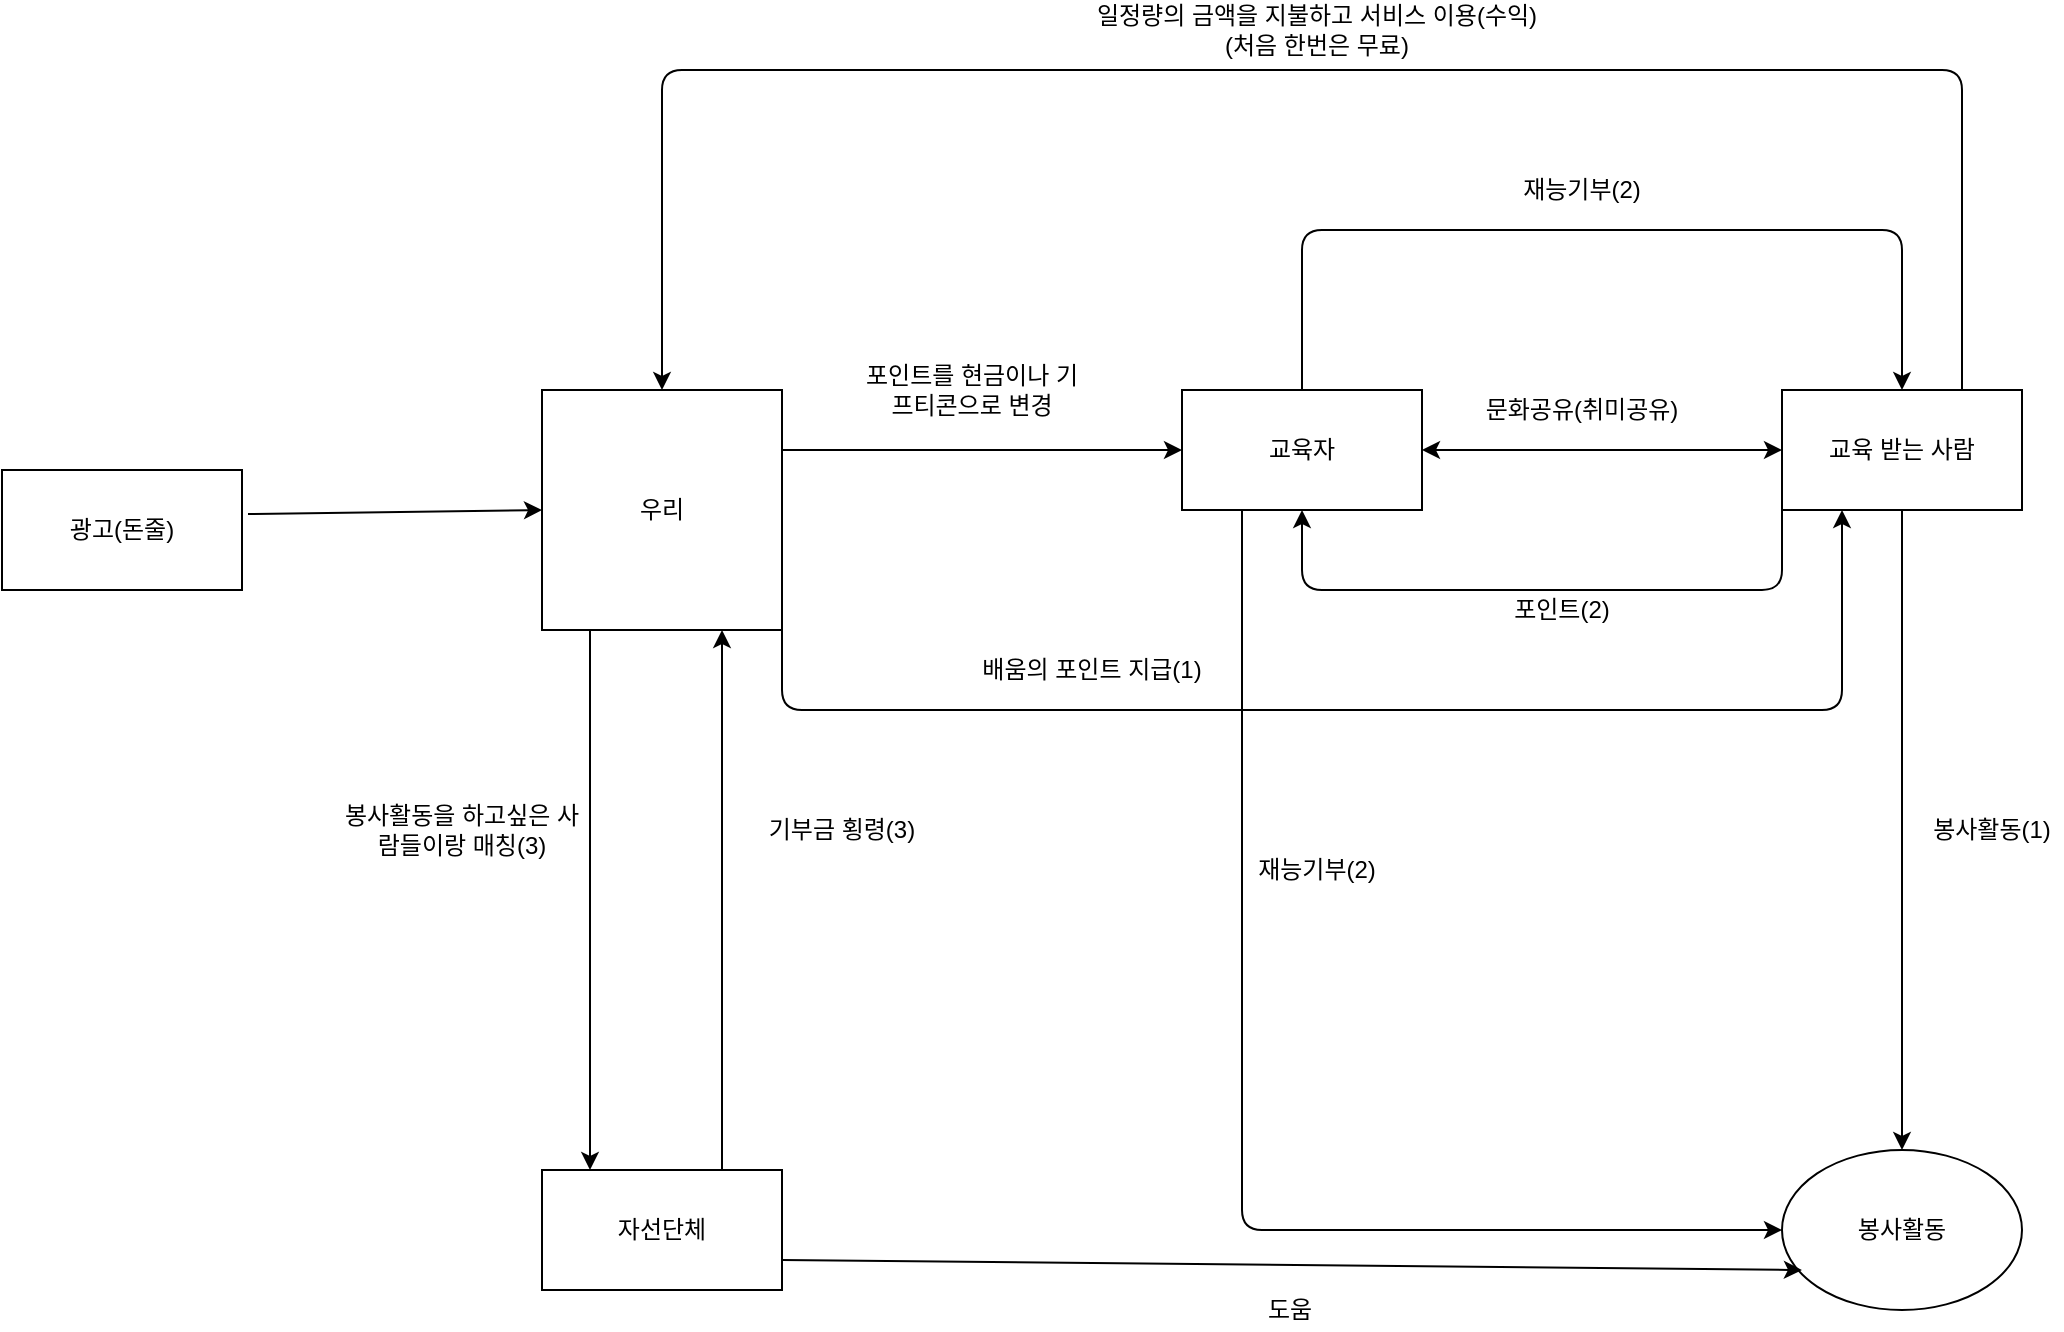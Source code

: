 <mxfile version="12.4.2" type="google" pages="1"><diagram id="HdoyKnM-oMoKufFEgbW2" name="페이지-1"><mxGraphModel dx="2249" dy="762" grid="1" gridSize="10" guides="1" tooltips="1" connect="1" arrows="1" fold="1" page="1" pageScale="1" pageWidth="827" pageHeight="1169" math="0" shadow="0"><root><mxCell id="0"/><mxCell id="1" parent="0"/><mxCell id="0tw2NdBBBFRkMkKv9vgZ-2" value="교육자" style="rounded=0;whiteSpace=wrap;html=1;" vertex="1" parent="1"><mxGeometry x="360" y="280" width="120" height="60" as="geometry"/></mxCell><mxCell id="0tw2NdBBBFRkMkKv9vgZ-3" value="교육 받는 사람" style="rounded=0;whiteSpace=wrap;html=1;" vertex="1" parent="1"><mxGeometry x="660" y="280" width="120" height="60" as="geometry"/></mxCell><mxCell id="0tw2NdBBBFRkMkKv9vgZ-4" value="우리" style="whiteSpace=wrap;html=1;aspect=fixed;" vertex="1" parent="1"><mxGeometry x="40" y="280" width="120" height="120" as="geometry"/></mxCell><mxCell id="0tw2NdBBBFRkMkKv9vgZ-5" value="봉사활동" style="ellipse;whiteSpace=wrap;html=1;" vertex="1" parent="1"><mxGeometry x="660" y="660" width="120" height="80" as="geometry"/></mxCell><mxCell id="0tw2NdBBBFRkMkKv9vgZ-8" value="" style="endArrow=classic;html=1;entryX=0.5;entryY=0;entryDx=0;entryDy=0;" edge="1" parent="1" target="0tw2NdBBBFRkMkKv9vgZ-5"><mxGeometry width="50" height="50" relative="1" as="geometry"><mxPoint x="720" y="340" as="sourcePoint"/><mxPoint x="753" y="510" as="targetPoint"/></mxGeometry></mxCell><mxCell id="0tw2NdBBBFRkMkKv9vgZ-9" value="봉사활동(1)" style="text;html=1;strokeColor=none;fillColor=none;align=center;verticalAlign=middle;whiteSpace=wrap;rounded=0;" vertex="1" parent="1"><mxGeometry x="730" y="490" width="70" height="20" as="geometry"/></mxCell><mxCell id="0tw2NdBBBFRkMkKv9vgZ-12" value="" style="endArrow=classic;html=1;exitX=0;exitY=1;exitDx=0;exitDy=0;entryX=0.5;entryY=1;entryDx=0;entryDy=0;" edge="1" parent="1" source="0tw2NdBBBFRkMkKv9vgZ-3" target="0tw2NdBBBFRkMkKv9vgZ-2"><mxGeometry width="50" height="50" relative="1" as="geometry"><mxPoint x="40" y="810" as="sourcePoint"/><mxPoint x="440" y="200" as="targetPoint"/><Array as="points"><mxPoint x="660" y="380"/><mxPoint x="420" y="380"/></Array></mxGeometry></mxCell><mxCell id="0tw2NdBBBFRkMkKv9vgZ-13" value="" style="endArrow=classic;html=1;entryX=0.5;entryY=0;entryDx=0;entryDy=0;exitX=0.5;exitY=0;exitDx=0;exitDy=0;" edge="1" parent="1" source="0tw2NdBBBFRkMkKv9vgZ-2" target="0tw2NdBBBFRkMkKv9vgZ-3"><mxGeometry width="50" height="50" relative="1" as="geometry"><mxPoint x="40" y="810" as="sourcePoint"/><mxPoint x="90" y="760" as="targetPoint"/><Array as="points"><mxPoint x="420" y="200"/><mxPoint x="720" y="200"/></Array></mxGeometry></mxCell><mxCell id="0tw2NdBBBFRkMkKv9vgZ-14" value="재능기부(2)" style="text;html=1;strokeColor=none;fillColor=none;align=center;verticalAlign=middle;whiteSpace=wrap;rounded=0;" vertex="1" parent="1"><mxGeometry x="525" y="170" width="70" height="20" as="geometry"/></mxCell><mxCell id="0tw2NdBBBFRkMkKv9vgZ-15" value="포인트(2)" style="text;html=1;strokeColor=none;fillColor=none;align=center;verticalAlign=middle;whiteSpace=wrap;rounded=0;" vertex="1" parent="1"><mxGeometry x="520" y="380" width="60" height="20" as="geometry"/></mxCell><mxCell id="0tw2NdBBBFRkMkKv9vgZ-16" value="" style="endArrow=classic;startArrow=classic;html=1;entryX=0;entryY=0.5;entryDx=0;entryDy=0;exitX=1;exitY=0.5;exitDx=0;exitDy=0;" edge="1" parent="1" source="0tw2NdBBBFRkMkKv9vgZ-2" target="0tw2NdBBBFRkMkKv9vgZ-3"><mxGeometry width="50" height="50" relative="1" as="geometry"><mxPoint x="40" y="810" as="sourcePoint"/><mxPoint x="90" y="760" as="targetPoint"/></mxGeometry></mxCell><mxCell id="0tw2NdBBBFRkMkKv9vgZ-17" value="문화공유(취미공유)" style="text;html=1;strokeColor=none;fillColor=none;align=center;verticalAlign=middle;whiteSpace=wrap;rounded=0;" vertex="1" parent="1"><mxGeometry x="505" y="280" width="110" height="20" as="geometry"/></mxCell><mxCell id="0tw2NdBBBFRkMkKv9vgZ-19" value="" style="endArrow=classic;html=1;exitX=0.25;exitY=1;exitDx=0;exitDy=0;entryX=0;entryY=0.5;entryDx=0;entryDy=0;" edge="1" parent="1" source="0tw2NdBBBFRkMkKv9vgZ-2" target="0tw2NdBBBFRkMkKv9vgZ-5"><mxGeometry width="50" height="50" relative="1" as="geometry"><mxPoint x="40" y="810" as="sourcePoint"/><mxPoint x="90" y="760" as="targetPoint"/><Array as="points"><mxPoint x="390" y="700"/></Array></mxGeometry></mxCell><mxCell id="0tw2NdBBBFRkMkKv9vgZ-20" value="재능기부(2)" style="text;html=1;strokeColor=none;fillColor=none;align=center;verticalAlign=middle;whiteSpace=wrap;rounded=0;" vertex="1" parent="1"><mxGeometry x="395" y="510" width="65" height="20" as="geometry"/></mxCell><mxCell id="0tw2NdBBBFRkMkKv9vgZ-21" value="" style="endArrow=classic;html=1;entryX=0;entryY=0.5;entryDx=0;entryDy=0;exitX=1;exitY=0.25;exitDx=0;exitDy=0;" edge="1" parent="1" source="0tw2NdBBBFRkMkKv9vgZ-4" target="0tw2NdBBBFRkMkKv9vgZ-2"><mxGeometry width="50" height="50" relative="1" as="geometry"><mxPoint x="40" y="810" as="sourcePoint"/><mxPoint x="90" y="760" as="targetPoint"/></mxGeometry></mxCell><mxCell id="0tw2NdBBBFRkMkKv9vgZ-22" value="포인트를 현금이나 기프티콘으로 변경" style="text;html=1;strokeColor=none;fillColor=none;align=center;verticalAlign=middle;whiteSpace=wrap;rounded=0;" vertex="1" parent="1"><mxGeometry x="200" y="270" width="110" height="20" as="geometry"/></mxCell><mxCell id="0tw2NdBBBFRkMkKv9vgZ-23" value="" style="endArrow=classic;html=1;exitX=0.75;exitY=0;exitDx=0;exitDy=0;entryX=0.5;entryY=0;entryDx=0;entryDy=0;" edge="1" parent="1" source="0tw2NdBBBFRkMkKv9vgZ-3" target="0tw2NdBBBFRkMkKv9vgZ-4"><mxGeometry width="50" height="50" relative="1" as="geometry"><mxPoint x="40" y="810" as="sourcePoint"/><mxPoint x="90" y="760" as="targetPoint"/><Array as="points"><mxPoint x="750" y="120"/><mxPoint x="100" y="120"/></Array></mxGeometry></mxCell><mxCell id="0tw2NdBBBFRkMkKv9vgZ-24" value="일정량의 금액을 지불하고 서비스 이용(수익)&lt;br&gt;(처음 한번은 무료)" style="text;html=1;strokeColor=none;fillColor=none;align=center;verticalAlign=middle;whiteSpace=wrap;rounded=0;" vertex="1" parent="1"><mxGeometry x="305" y="90" width="245" height="20" as="geometry"/></mxCell><mxCell id="0tw2NdBBBFRkMkKv9vgZ-27" value="자선단체" style="rounded=0;whiteSpace=wrap;html=1;" vertex="1" parent="1"><mxGeometry x="40" y="670" width="120" height="60" as="geometry"/></mxCell><mxCell id="0tw2NdBBBFRkMkKv9vgZ-28" value="" style="endArrow=classic;html=1;entryX=0.2;entryY=0;entryDx=0;entryDy=0;exitX=0.2;exitY=1;exitDx=0;exitDy=0;entryPerimeter=0;exitPerimeter=0;" edge="1" parent="1" source="0tw2NdBBBFRkMkKv9vgZ-4" target="0tw2NdBBBFRkMkKv9vgZ-27"><mxGeometry width="50" height="50" relative="1" as="geometry"><mxPoint x="40" y="810" as="sourcePoint"/><mxPoint x="90" y="760" as="targetPoint"/></mxGeometry></mxCell><mxCell id="0tw2NdBBBFRkMkKv9vgZ-29" value="봉사활동을 하고싶은 사람들이랑 매칭(3)" style="text;html=1;strokeColor=none;fillColor=none;align=center;verticalAlign=middle;whiteSpace=wrap;rounded=0;" vertex="1" parent="1"><mxGeometry x="-60" y="490" width="120" height="20" as="geometry"/></mxCell><mxCell id="0tw2NdBBBFRkMkKv9vgZ-31" value="" style="endArrow=classic;html=1;entryX=0.083;entryY=0.75;entryDx=0;entryDy=0;exitX=1;exitY=0.75;exitDx=0;exitDy=0;entryPerimeter=0;" edge="1" parent="1" source="0tw2NdBBBFRkMkKv9vgZ-27" target="0tw2NdBBBFRkMkKv9vgZ-5"><mxGeometry width="50" height="50" relative="1" as="geometry"><mxPoint x="-60" y="810" as="sourcePoint"/><mxPoint x="-10" y="760" as="targetPoint"/></mxGeometry></mxCell><mxCell id="0tw2NdBBBFRkMkKv9vgZ-32" value="도움" style="text;html=1;strokeColor=none;fillColor=none;align=center;verticalAlign=middle;whiteSpace=wrap;rounded=0;" vertex="1" parent="1"><mxGeometry x="393.5" y="730" width="40" height="20" as="geometry"/></mxCell><mxCell id="0tw2NdBBBFRkMkKv9vgZ-33" value="" style="endArrow=classic;html=1;entryX=0.75;entryY=1;entryDx=0;entryDy=0;exitX=0.75;exitY=0;exitDx=0;exitDy=0;" edge="1" parent="1" source="0tw2NdBBBFRkMkKv9vgZ-27" target="0tw2NdBBBFRkMkKv9vgZ-4"><mxGeometry width="50" height="50" relative="1" as="geometry"><mxPoint x="-60" y="820" as="sourcePoint"/><mxPoint x="-10" y="770" as="targetPoint"/></mxGeometry></mxCell><mxCell id="0tw2NdBBBFRkMkKv9vgZ-34" value="기부금 횡령(3)" style="text;html=1;strokeColor=none;fillColor=none;align=center;verticalAlign=middle;whiteSpace=wrap;rounded=0;" vertex="1" parent="1"><mxGeometry x="150" y="490" width="80" height="20" as="geometry"/></mxCell><mxCell id="0tw2NdBBBFRkMkKv9vgZ-35" value="" style="endArrow=classic;html=1;entryX=0.25;entryY=1;entryDx=0;entryDy=0;exitX=1;exitY=0.5;exitDx=0;exitDy=0;" edge="1" parent="1" source="0tw2NdBBBFRkMkKv9vgZ-4" target="0tw2NdBBBFRkMkKv9vgZ-3"><mxGeometry width="50" height="50" relative="1" as="geometry"><mxPoint x="-60" y="820" as="sourcePoint"/><mxPoint x="-10" y="770" as="targetPoint"/><Array as="points"><mxPoint x="160" y="440"/><mxPoint x="690" y="440"/></Array></mxGeometry></mxCell><mxCell id="0tw2NdBBBFRkMkKv9vgZ-36" value="배움의 포인트 지급(1)" style="text;html=1;strokeColor=none;fillColor=none;align=center;verticalAlign=middle;whiteSpace=wrap;rounded=0;" vertex="1" parent="1"><mxGeometry x="250" y="410" width="130" height="20" as="geometry"/></mxCell><mxCell id="0tw2NdBBBFRkMkKv9vgZ-37" value="광고(돈줄)" style="rounded=0;whiteSpace=wrap;html=1;" vertex="1" parent="1"><mxGeometry x="-230" y="320" width="120" height="60" as="geometry"/></mxCell><mxCell id="0tw2NdBBBFRkMkKv9vgZ-38" value="" style="endArrow=classic;html=1;entryX=0;entryY=0.5;entryDx=0;entryDy=0;exitX=1.025;exitY=0.367;exitDx=0;exitDy=0;exitPerimeter=0;" edge="1" parent="1" source="0tw2NdBBBFRkMkKv9vgZ-37" target="0tw2NdBBBFRkMkKv9vgZ-4"><mxGeometry width="50" height="50" relative="1" as="geometry"><mxPoint x="-230" y="820" as="sourcePoint"/><mxPoint x="-180" y="770" as="targetPoint"/></mxGeometry></mxCell></root></mxGraphModel></diagram></mxfile>